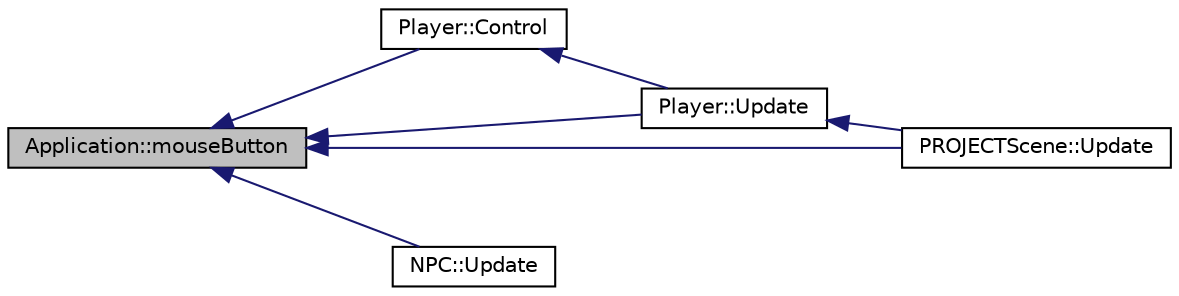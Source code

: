digraph "Application::mouseButton"
{
  bgcolor="transparent";
  edge [fontname="Helvetica",fontsize="10",labelfontname="Helvetica",labelfontsize="10"];
  node [fontname="Helvetica",fontsize="10",shape=record];
  rankdir="LR";
  Node1 [label="Application::mouseButton",height=0.2,width=0.4,color="black", fillcolor="grey75", style="filled", fontcolor="black"];
  Node1 -> Node2 [dir="back",color="midnightblue",fontsize="10",style="solid",fontname="Helvetica"];
  Node2 [label="Player::Control",height=0.2,width=0.4,color="black",URL="$classPlayer.html#ab5814b0518cf6aa4ee4955630840b481",tooltip="PLayer Control. "];
  Node2 -> Node3 [dir="back",color="midnightblue",fontsize="10",style="solid",fontname="Helvetica"];
  Node3 [label="Player::Update",height=0.2,width=0.4,color="black",URL="$classPlayer.html#a522cbf980cc179616292e2b25399c1dc",tooltip="PLayer Update function. "];
  Node3 -> Node4 [dir="back",color="midnightblue",fontsize="10",style="solid",fontname="Helvetica"];
  Node4 [label="PROJECTScene::Update",height=0.2,width=0.4,color="black",URL="$classPROJECTScene.html#ab4521f32fd8e1e5901c9896404e09789",tooltip="Upadte. "];
  Node1 -> Node5 [dir="back",color="midnightblue",fontsize="10",style="solid",fontname="Helvetica"];
  Node5 [label="NPC::Update",height=0.2,width=0.4,color="black",URL="$classNPC.html#a24721357146b87e473c740fe9f295841",tooltip="Update function. "];
  Node1 -> Node3 [dir="back",color="midnightblue",fontsize="10",style="solid",fontname="Helvetica"];
  Node1 -> Node4 [dir="back",color="midnightblue",fontsize="10",style="solid",fontname="Helvetica"];
}
